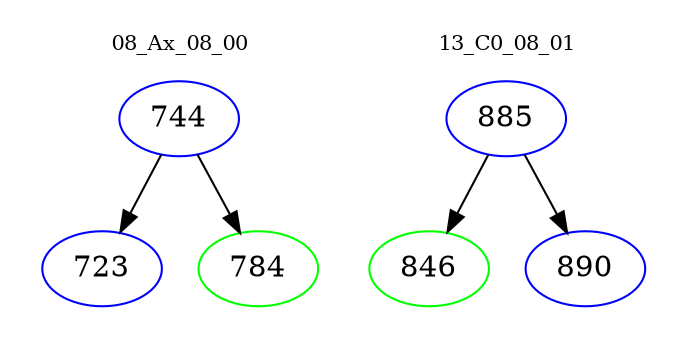 digraph{
subgraph cluster_0 {
color = white
label = "08_Ax_08_00";
fontsize=10;
T0_744 [label="744", color="blue"]
T0_744 -> T0_723 [color="black"]
T0_723 [label="723", color="blue"]
T0_744 -> T0_784 [color="black"]
T0_784 [label="784", color="green"]
}
subgraph cluster_1 {
color = white
label = "13_C0_08_01";
fontsize=10;
T1_885 [label="885", color="blue"]
T1_885 -> T1_846 [color="black"]
T1_846 [label="846", color="green"]
T1_885 -> T1_890 [color="black"]
T1_890 [label="890", color="blue"]
}
}
